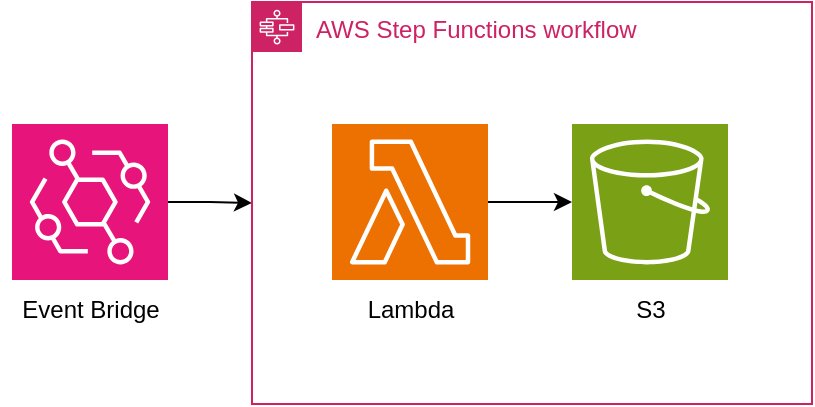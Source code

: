 <mxfile version="22.0.3" type="device">
  <diagram id="qVOYBxsgDnjQLcgIoG6C" name="ページ1">
    <mxGraphModel dx="522" dy="1783" grid="1" gridSize="10" guides="1" tooltips="1" connect="1" arrows="1" fold="1" page="1" pageScale="1" pageWidth="827" pageHeight="1169" math="0" shadow="0">
      <root>
        <mxCell id="0" />
        <mxCell id="1" parent="0" />
        <mxCell id="DbHRxAyJoBUmlov-KSdZ-5" value="" style="edgeStyle=orthogonalEdgeStyle;rounded=0;orthogonalLoop=1;jettySize=auto;html=1;exitX=1;exitY=0.5;exitDx=0;exitDy=0;exitPerimeter=0;entryX=0;entryY=0.5;entryDx=0;entryDy=0;" parent="1" source="DbHRxAyJoBUmlov-KSdZ-4" target="f9E3_7X4hY6mAYUt7JWc-2" edge="1">
          <mxGeometry relative="1" as="geometry">
            <mxPoint x="159" y="130" as="sourcePoint" />
          </mxGeometry>
        </mxCell>
        <mxCell id="DbHRxAyJoBUmlov-KSdZ-4" value="" style="sketch=0;points=[[0,0,0],[0.25,0,0],[0.5,0,0],[0.75,0,0],[1,0,0],[0,1,0],[0.25,1,0],[0.5,1,0],[0.75,1,0],[1,1,0],[0,0.25,0],[0,0.5,0],[0,0.75,0],[1,0.25,0],[1,0.5,0],[1,0.75,0]];outlineConnect=0;fontColor=#232F3E;fillColor=#E7157B;strokeColor=#ffffff;dashed=0;verticalLabelPosition=bottom;verticalAlign=top;align=center;html=1;fontSize=12;fontStyle=0;aspect=fixed;shape=mxgraph.aws4.resourceIcon;resIcon=mxgraph.aws4.eventbridge;" parent="1" vertex="1">
          <mxGeometry x="120" width="78" height="78" as="geometry" />
        </mxCell>
        <mxCell id="DbHRxAyJoBUmlov-KSdZ-6" value="Event Bridge" style="text;html=1;align=center;verticalAlign=middle;resizable=0;points=[];autosize=1;strokeColor=none;fillColor=none;" parent="1" vertex="1">
          <mxGeometry x="114" y="78" width="90" height="30" as="geometry" />
        </mxCell>
        <mxCell id="f9E3_7X4hY6mAYUt7JWc-2" value="AWS Step Functions workflow" style="points=[[0,0],[0.25,0],[0.5,0],[0.75,0],[1,0],[1,0.25],[1,0.5],[1,0.75],[1,1],[0.75,1],[0.5,1],[0.25,1],[0,1],[0,0.75],[0,0.5],[0,0.25]];outlineConnect=0;gradientColor=none;html=1;whiteSpace=wrap;fontSize=12;fontStyle=0;container=1;pointerEvents=0;collapsible=0;recursiveResize=0;shape=mxgraph.aws4.group;grIcon=mxgraph.aws4.group_aws_step_functions_workflow;strokeColor=#CD2264;fillColor=none;verticalAlign=top;align=left;spacingLeft=30;fontColor=#CD2264;dashed=0;" vertex="1" parent="1">
          <mxGeometry x="240" y="-61" width="280" height="201" as="geometry" />
        </mxCell>
        <mxCell id="DbHRxAyJoBUmlov-KSdZ-7" value="Lambda" style="text;html=1;align=center;verticalAlign=middle;resizable=0;points=[];autosize=1;strokeColor=none;fillColor=none;" parent="f9E3_7X4hY6mAYUt7JWc-2" vertex="1">
          <mxGeometry x="44" y="139" width="70" height="30" as="geometry" />
        </mxCell>
        <mxCell id="DbHRxAyJoBUmlov-KSdZ-2" value="" style="sketch=0;points=[[0,0,0],[0.25,0,0],[0.5,0,0],[0.75,0,0],[1,0,0],[0,1,0],[0.25,1,0],[0.5,1,0],[0.75,1,0],[1,1,0],[0,0.25,0],[0,0.5,0],[0,0.75,0],[1,0.25,0],[1,0.5,0],[1,0.75,0]];outlineConnect=0;fontColor=#232F3E;fillColor=#7AA116;strokeColor=#ffffff;dashed=0;verticalLabelPosition=bottom;verticalAlign=top;align=center;html=1;fontSize=12;fontStyle=0;aspect=fixed;shape=mxgraph.aws4.resourceIcon;resIcon=mxgraph.aws4.s3;" parent="f9E3_7X4hY6mAYUt7JWc-2" vertex="1">
          <mxGeometry x="160" y="61" width="78" height="78" as="geometry" />
        </mxCell>
        <mxCell id="DbHRxAyJoBUmlov-KSdZ-1" value="" style="sketch=0;points=[[0,0,0],[0.25,0,0],[0.5,0,0],[0.75,0,0],[1,0,0],[0,1,0],[0.25,1,0],[0.5,1,0],[0.75,1,0],[1,1,0],[0,0.25,0],[0,0.5,0],[0,0.75,0],[1,0.25,0],[1,0.5,0],[1,0.75,0]];outlineConnect=0;fontColor=#232F3E;fillColor=#ED7100;strokeColor=#ffffff;dashed=0;verticalLabelPosition=bottom;verticalAlign=top;align=center;html=1;fontSize=12;fontStyle=0;aspect=fixed;shape=mxgraph.aws4.resourceIcon;resIcon=mxgraph.aws4.lambda;" parent="f9E3_7X4hY6mAYUt7JWc-2" vertex="1">
          <mxGeometry x="40" y="61" width="78" height="78" as="geometry" />
        </mxCell>
        <mxCell id="DbHRxAyJoBUmlov-KSdZ-8" value="" style="edgeStyle=orthogonalEdgeStyle;rounded=0;orthogonalLoop=1;jettySize=auto;html=1;exitX=1;exitY=0.5;exitDx=0;exitDy=0;exitPerimeter=0;" parent="f9E3_7X4hY6mAYUt7JWc-2" source="DbHRxAyJoBUmlov-KSdZ-1" target="DbHRxAyJoBUmlov-KSdZ-2" edge="1">
          <mxGeometry relative="1" as="geometry" />
        </mxCell>
        <mxCell id="DbHRxAyJoBUmlov-KSdZ-9" value="S3" style="text;html=1;align=center;verticalAlign=middle;resizable=0;points=[];autosize=1;strokeColor=none;fillColor=none;" parent="f9E3_7X4hY6mAYUt7JWc-2" vertex="1">
          <mxGeometry x="179" y="139" width="40" height="30" as="geometry" />
        </mxCell>
      </root>
    </mxGraphModel>
  </diagram>
</mxfile>
